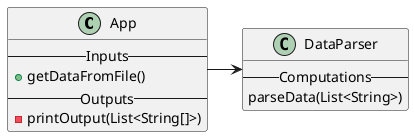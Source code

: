 /*
 *  UCF COP3330 Summer 2021 Assignment 3 Solutions
 *  Copyright 2021 Kevin Schiffli
 */
@startuml
'https://plantuml.com/class-diagram
Class App {
--Inputs--
+getDataFromFile()
--Outputs--
-printOutput(List<String[]>)
}

Class DataParser {
--Computations--
parseData(List<String>)
}

App -> DataParser
@enduml